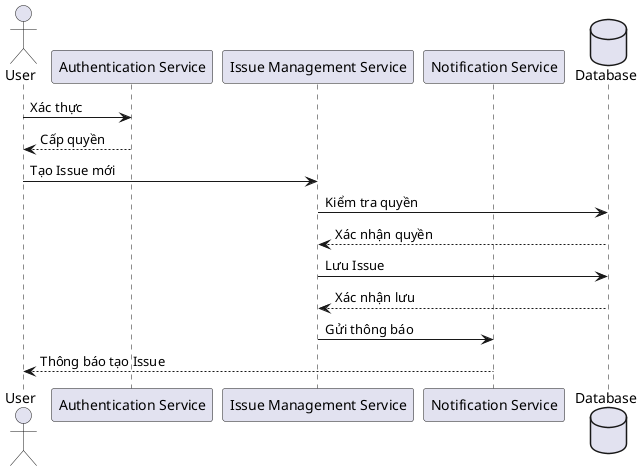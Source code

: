 @startuml
actor User
participant "Authentication Service" as Auth
participant "Issue Management Service" as IssueService
participant "Notification Service" as Notify
database "Database" as DB

User -> Auth: Xác thực
Auth --> User: Cấp quyền
User -> IssueService: Tạo Issue mới
IssueService -> DB: Kiểm tra quyền
DB --> IssueService: Xác nhận quyền
IssueService -> DB: Lưu Issue
DB --> IssueService: Xác nhận lưu
IssueService -> Notify: Gửi thông báo
Notify --> User: Thông báo tạo Issue
@enduml